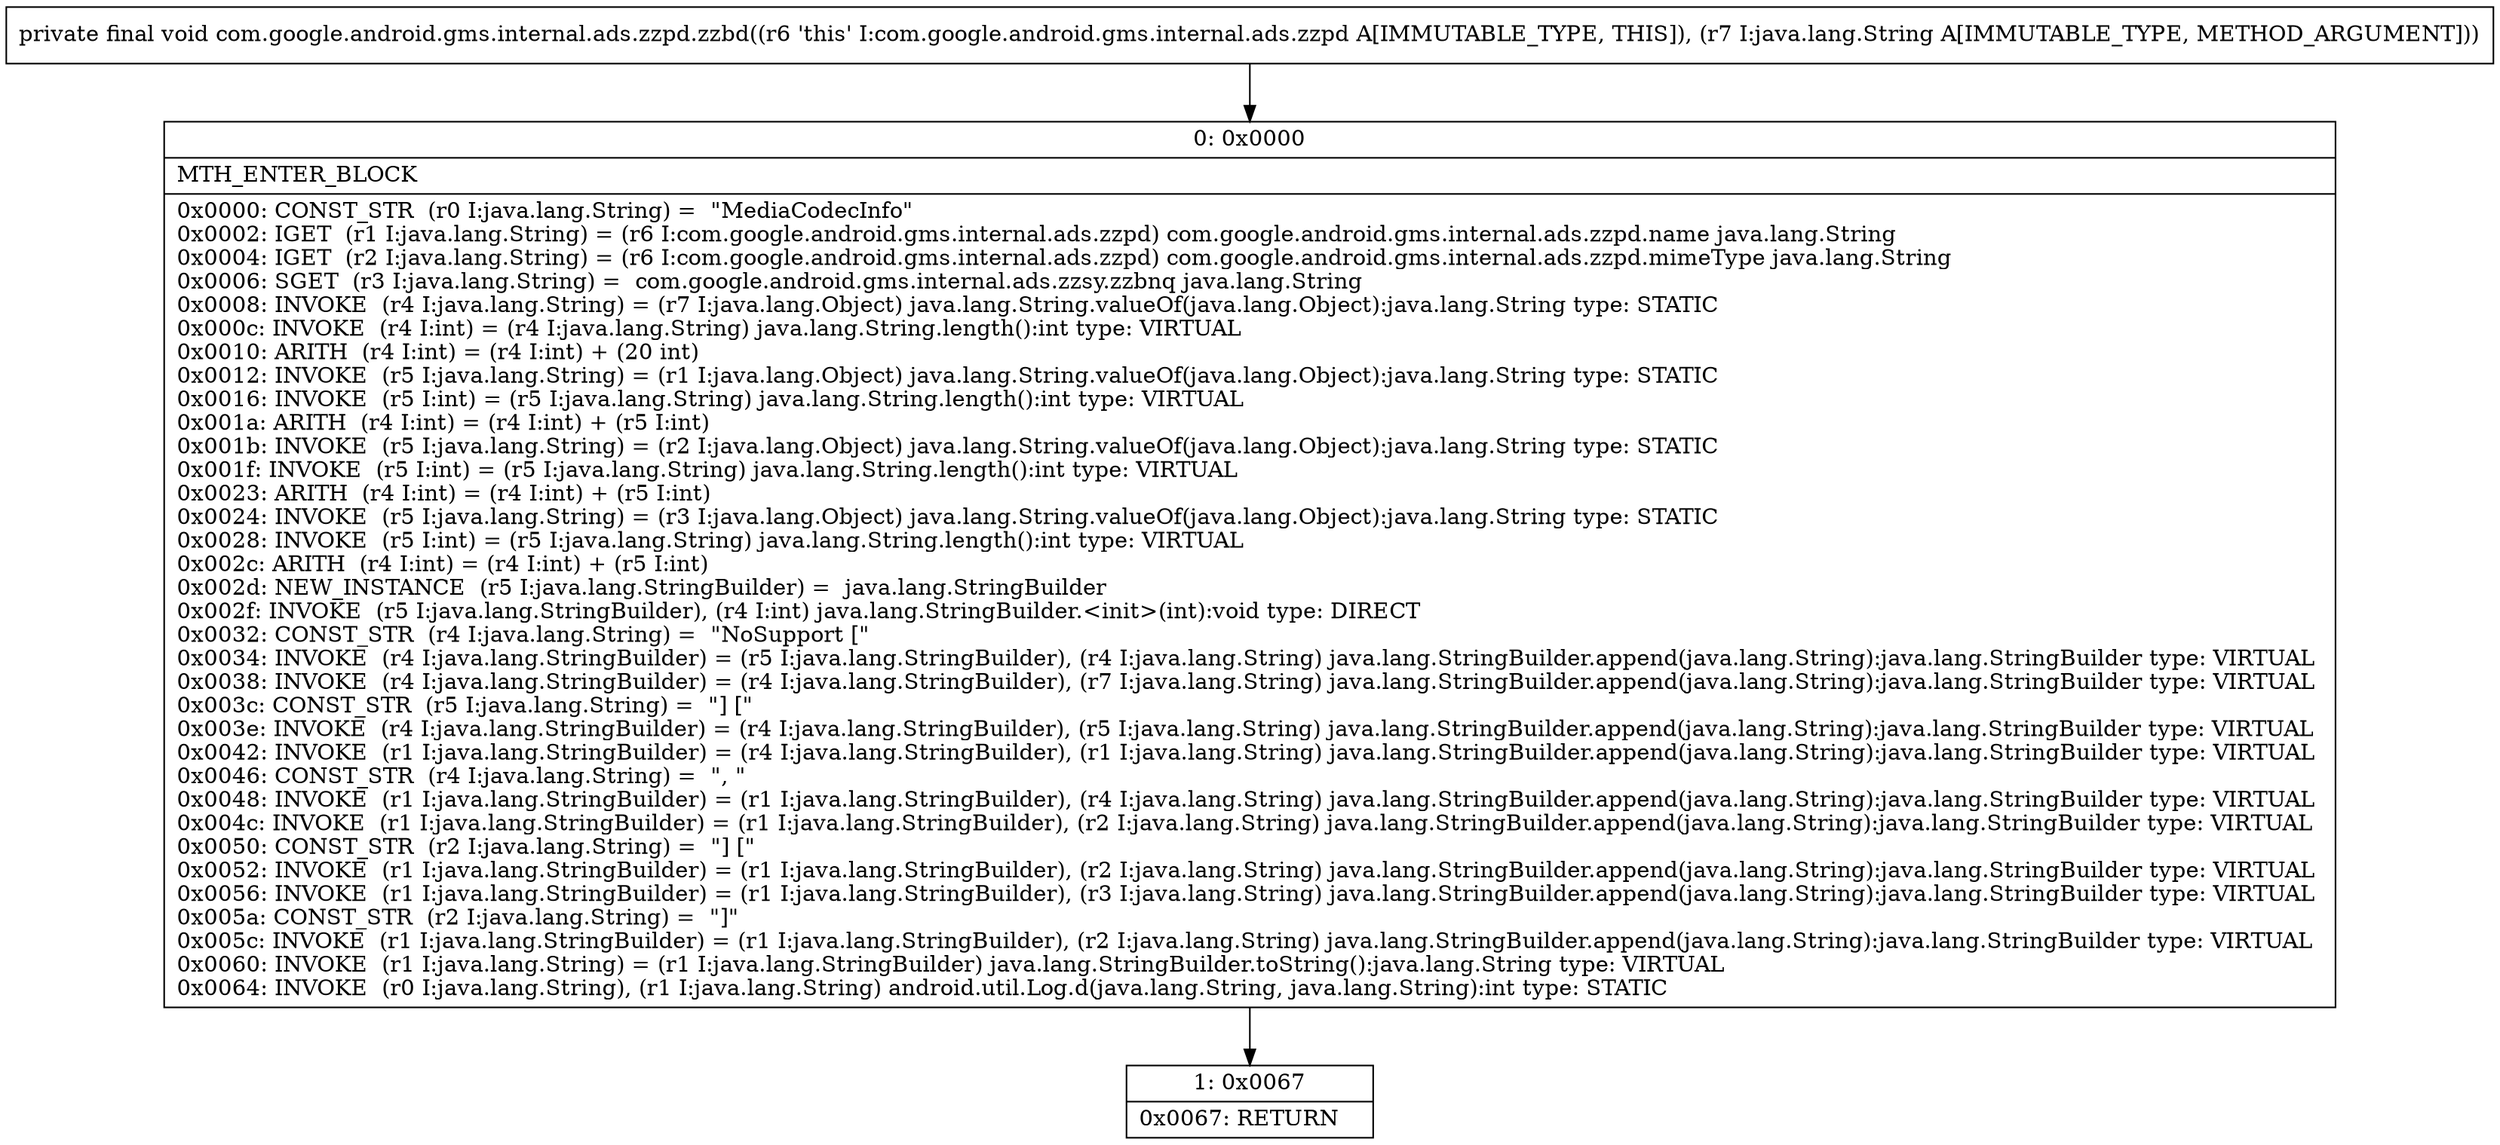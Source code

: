 digraph "CFG forcom.google.android.gms.internal.ads.zzpd.zzbd(Ljava\/lang\/String;)V" {
Node_0 [shape=record,label="{0\:\ 0x0000|MTH_ENTER_BLOCK\l|0x0000: CONST_STR  (r0 I:java.lang.String) =  \"MediaCodecInfo\" \l0x0002: IGET  (r1 I:java.lang.String) = (r6 I:com.google.android.gms.internal.ads.zzpd) com.google.android.gms.internal.ads.zzpd.name java.lang.String \l0x0004: IGET  (r2 I:java.lang.String) = (r6 I:com.google.android.gms.internal.ads.zzpd) com.google.android.gms.internal.ads.zzpd.mimeType java.lang.String \l0x0006: SGET  (r3 I:java.lang.String) =  com.google.android.gms.internal.ads.zzsy.zzbnq java.lang.String \l0x0008: INVOKE  (r4 I:java.lang.String) = (r7 I:java.lang.Object) java.lang.String.valueOf(java.lang.Object):java.lang.String type: STATIC \l0x000c: INVOKE  (r4 I:int) = (r4 I:java.lang.String) java.lang.String.length():int type: VIRTUAL \l0x0010: ARITH  (r4 I:int) = (r4 I:int) + (20 int) \l0x0012: INVOKE  (r5 I:java.lang.String) = (r1 I:java.lang.Object) java.lang.String.valueOf(java.lang.Object):java.lang.String type: STATIC \l0x0016: INVOKE  (r5 I:int) = (r5 I:java.lang.String) java.lang.String.length():int type: VIRTUAL \l0x001a: ARITH  (r4 I:int) = (r4 I:int) + (r5 I:int) \l0x001b: INVOKE  (r5 I:java.lang.String) = (r2 I:java.lang.Object) java.lang.String.valueOf(java.lang.Object):java.lang.String type: STATIC \l0x001f: INVOKE  (r5 I:int) = (r5 I:java.lang.String) java.lang.String.length():int type: VIRTUAL \l0x0023: ARITH  (r4 I:int) = (r4 I:int) + (r5 I:int) \l0x0024: INVOKE  (r5 I:java.lang.String) = (r3 I:java.lang.Object) java.lang.String.valueOf(java.lang.Object):java.lang.String type: STATIC \l0x0028: INVOKE  (r5 I:int) = (r5 I:java.lang.String) java.lang.String.length():int type: VIRTUAL \l0x002c: ARITH  (r4 I:int) = (r4 I:int) + (r5 I:int) \l0x002d: NEW_INSTANCE  (r5 I:java.lang.StringBuilder) =  java.lang.StringBuilder \l0x002f: INVOKE  (r5 I:java.lang.StringBuilder), (r4 I:int) java.lang.StringBuilder.\<init\>(int):void type: DIRECT \l0x0032: CONST_STR  (r4 I:java.lang.String) =  \"NoSupport [\" \l0x0034: INVOKE  (r4 I:java.lang.StringBuilder) = (r5 I:java.lang.StringBuilder), (r4 I:java.lang.String) java.lang.StringBuilder.append(java.lang.String):java.lang.StringBuilder type: VIRTUAL \l0x0038: INVOKE  (r4 I:java.lang.StringBuilder) = (r4 I:java.lang.StringBuilder), (r7 I:java.lang.String) java.lang.StringBuilder.append(java.lang.String):java.lang.StringBuilder type: VIRTUAL \l0x003c: CONST_STR  (r5 I:java.lang.String) =  \"] [\" \l0x003e: INVOKE  (r4 I:java.lang.StringBuilder) = (r4 I:java.lang.StringBuilder), (r5 I:java.lang.String) java.lang.StringBuilder.append(java.lang.String):java.lang.StringBuilder type: VIRTUAL \l0x0042: INVOKE  (r1 I:java.lang.StringBuilder) = (r4 I:java.lang.StringBuilder), (r1 I:java.lang.String) java.lang.StringBuilder.append(java.lang.String):java.lang.StringBuilder type: VIRTUAL \l0x0046: CONST_STR  (r4 I:java.lang.String) =  \", \" \l0x0048: INVOKE  (r1 I:java.lang.StringBuilder) = (r1 I:java.lang.StringBuilder), (r4 I:java.lang.String) java.lang.StringBuilder.append(java.lang.String):java.lang.StringBuilder type: VIRTUAL \l0x004c: INVOKE  (r1 I:java.lang.StringBuilder) = (r1 I:java.lang.StringBuilder), (r2 I:java.lang.String) java.lang.StringBuilder.append(java.lang.String):java.lang.StringBuilder type: VIRTUAL \l0x0050: CONST_STR  (r2 I:java.lang.String) =  \"] [\" \l0x0052: INVOKE  (r1 I:java.lang.StringBuilder) = (r1 I:java.lang.StringBuilder), (r2 I:java.lang.String) java.lang.StringBuilder.append(java.lang.String):java.lang.StringBuilder type: VIRTUAL \l0x0056: INVOKE  (r1 I:java.lang.StringBuilder) = (r1 I:java.lang.StringBuilder), (r3 I:java.lang.String) java.lang.StringBuilder.append(java.lang.String):java.lang.StringBuilder type: VIRTUAL \l0x005a: CONST_STR  (r2 I:java.lang.String) =  \"]\" \l0x005c: INVOKE  (r1 I:java.lang.StringBuilder) = (r1 I:java.lang.StringBuilder), (r2 I:java.lang.String) java.lang.StringBuilder.append(java.lang.String):java.lang.StringBuilder type: VIRTUAL \l0x0060: INVOKE  (r1 I:java.lang.String) = (r1 I:java.lang.StringBuilder) java.lang.StringBuilder.toString():java.lang.String type: VIRTUAL \l0x0064: INVOKE  (r0 I:java.lang.String), (r1 I:java.lang.String) android.util.Log.d(java.lang.String, java.lang.String):int type: STATIC \l}"];
Node_1 [shape=record,label="{1\:\ 0x0067|0x0067: RETURN   \l}"];
MethodNode[shape=record,label="{private final void com.google.android.gms.internal.ads.zzpd.zzbd((r6 'this' I:com.google.android.gms.internal.ads.zzpd A[IMMUTABLE_TYPE, THIS]), (r7 I:java.lang.String A[IMMUTABLE_TYPE, METHOD_ARGUMENT])) }"];
MethodNode -> Node_0;
Node_0 -> Node_1;
}

